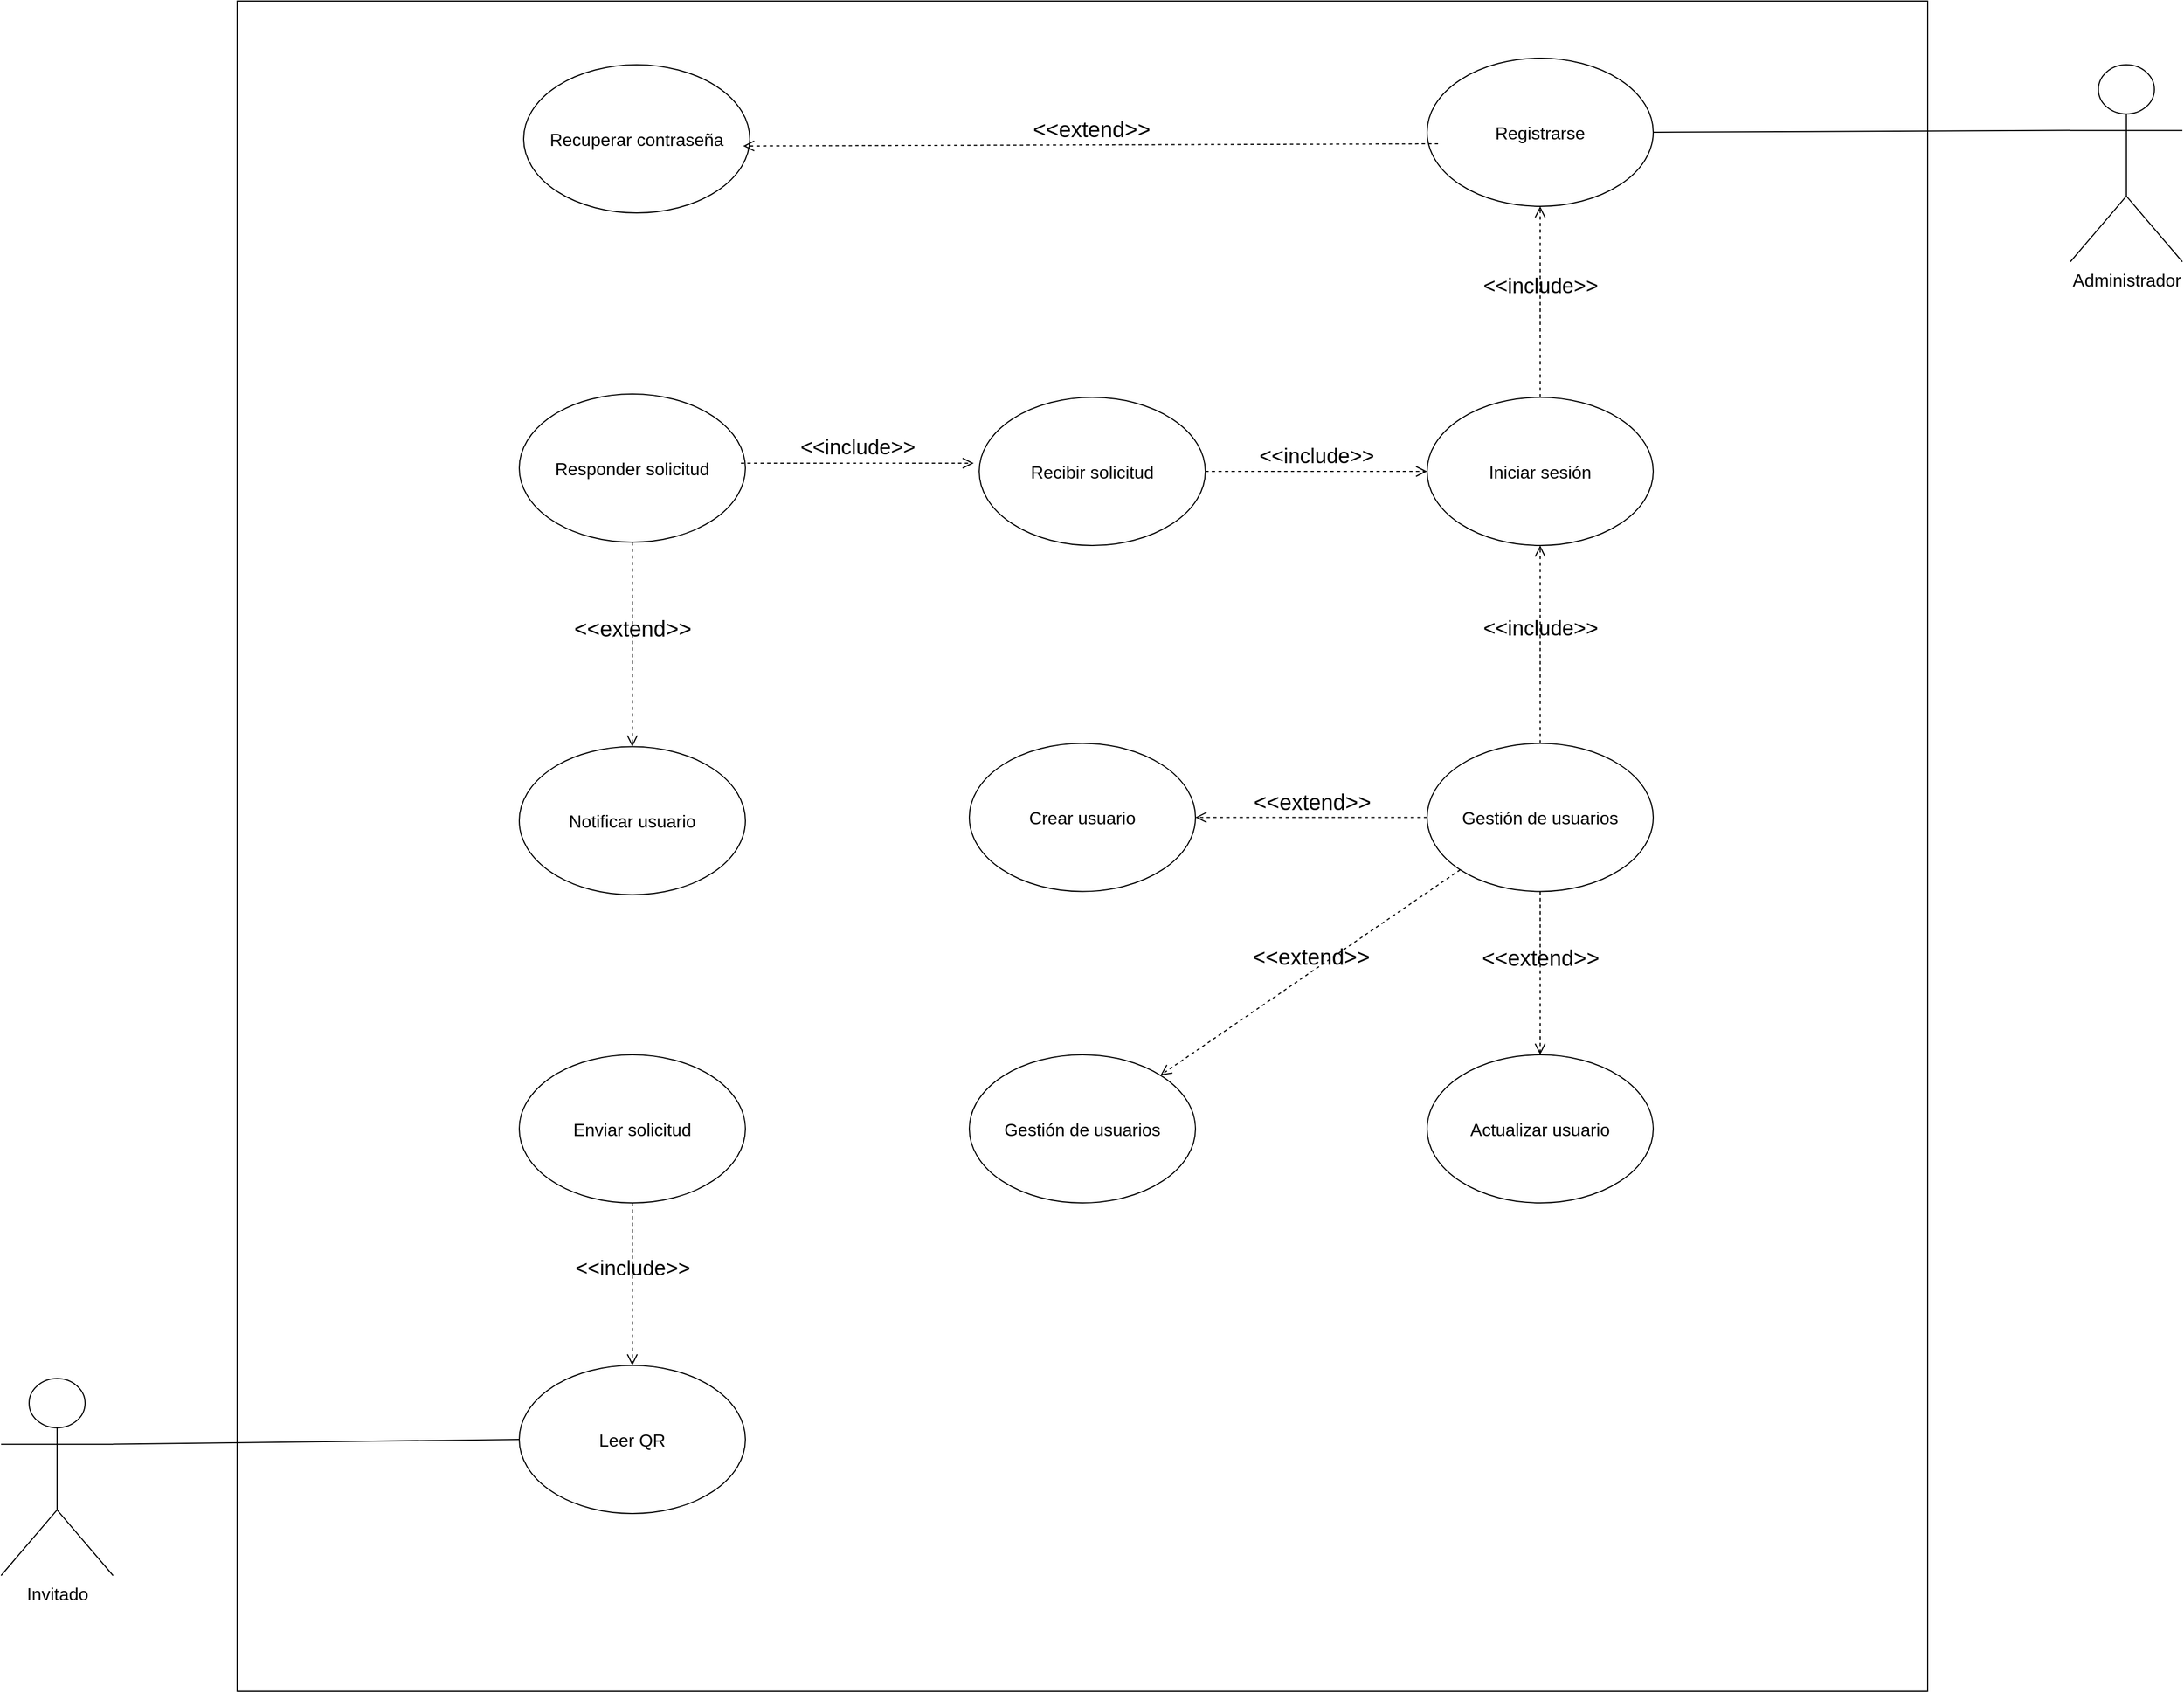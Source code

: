<mxfile version="21.6.8" type="device">
  <diagram name="Page-1" id="4r03dHbfyTE6OyfJmPza">
    <mxGraphModel dx="3543" dy="1873" grid="0" gridSize="10" guides="1" tooltips="1" connect="1" arrows="1" fold="1" page="0" pageScale="1" pageWidth="850" pageHeight="1100" math="0" shadow="0">
      <root>
        <mxCell id="0" />
        <mxCell id="1" parent="0" />
        <mxCell id="ze89FVDKxorHZtrna_4w-1" value="" style="whiteSpace=wrap;html=1;aspect=fixed;fontSize=16;rotation=-90;" parent="1" vertex="1">
          <mxGeometry x="-767" y="-149" width="1540" height="1540" as="geometry" />
        </mxCell>
        <mxCell id="ze89FVDKxorHZtrna_4w-5" value="Administrador" style="shape=umlActor;verticalLabelPosition=bottom;verticalAlign=top;html=1;outlineConnect=0;fontSize=16;" parent="1" vertex="1">
          <mxGeometry x="903" y="-91" width="102" height="179.5" as="geometry" />
        </mxCell>
        <mxCell id="ze89FVDKxorHZtrna_4w-45" value="Recuperar contraseña" style="ellipse;whiteSpace=wrap;html=1;fontSize=16;" parent="1" vertex="1">
          <mxGeometry x="-506" y="-91" width="206" height="135" as="geometry" />
        </mxCell>
        <mxCell id="ze89FVDKxorHZtrna_4w-48" value="Iniciar sesión" style="ellipse;whiteSpace=wrap;html=1;fontSize=16;" parent="1" vertex="1">
          <mxGeometry x="317" y="212" width="206" height="135" as="geometry" />
        </mxCell>
        <mxCell id="EULT1-mNIWhbA2pyp3R4-5" style="edgeStyle=none;curved=1;rounded=0;orthogonalLoop=1;jettySize=auto;html=1;exitX=1;exitY=0.5;exitDx=0;exitDy=0;entryX=0;entryY=0.333;entryDx=0;entryDy=0;entryPerimeter=0;fontSize=12;startSize=8;endSize=8;endArrow=none;endFill=0;" parent="1" source="ze89FVDKxorHZtrna_4w-49" target="ze89FVDKxorHZtrna_4w-5" edge="1">
          <mxGeometry relative="1" as="geometry">
            <mxPoint x="737" y="461.083" as="targetPoint" />
          </mxGeometry>
        </mxCell>
        <mxCell id="ze89FVDKxorHZtrna_4w-49" value="Registrarse" style="ellipse;whiteSpace=wrap;html=1;fontSize=16;" parent="1" vertex="1">
          <mxGeometry x="317" y="-97" width="206" height="135" as="geometry" />
        </mxCell>
        <mxCell id="ze89FVDKxorHZtrna_4w-52" value="Recibir solicitud" style="ellipse;whiteSpace=wrap;html=1;fontSize=16;" parent="1" vertex="1">
          <mxGeometry x="-91" y="212" width="206" height="135" as="geometry" />
        </mxCell>
        <mxCell id="ze89FVDKxorHZtrna_4w-53" value="Notificar usuario" style="ellipse;whiteSpace=wrap;html=1;fontSize=16;" parent="1" vertex="1">
          <mxGeometry x="-510" y="530.24" width="206" height="135" as="geometry" />
        </mxCell>
        <mxCell id="ze89FVDKxorHZtrna_4w-54" value="Responder solicitud" style="ellipse;whiteSpace=wrap;html=1;fontSize=16;" parent="1" vertex="1">
          <mxGeometry x="-510" y="209" width="206" height="135" as="geometry" />
        </mxCell>
        <mxCell id="EULT1-mNIWhbA2pyp3R4-15" value="&lt;font style=&quot;font-size: 20px;&quot;&gt;&amp;lt;&amp;lt;extend&amp;gt;&amp;gt;&lt;/font&gt;" style="endArrow=open;startArrow=none;endFill=0;startFill=0;endSize=8;html=1;verticalAlign=bottom;dashed=1;labelBackgroundColor=none;rounded=0;fontSize=12;curved=1;entryX=0.5;entryY=0;entryDx=0;entryDy=0;exitX=0.5;exitY=1;exitDx=0;exitDy=0;" parent="1" source="ze89FVDKxorHZtrna_4w-54" target="ze89FVDKxorHZtrna_4w-53" edge="1">
          <mxGeometry width="160" relative="1" as="geometry">
            <mxPoint x="-564" y="512" as="sourcePoint" />
            <mxPoint x="-404" y="512" as="targetPoint" />
          </mxGeometry>
        </mxCell>
        <mxCell id="EULT1-mNIWhbA2pyp3R4-16" value="&lt;font style=&quot;font-size: 19px;&quot;&gt;&amp;lt;&amp;lt;include&amp;gt;&amp;gt;&lt;/font&gt;" style="endArrow=open;startArrow=none;endFill=0;startFill=0;endSize=8;html=1;verticalAlign=bottom;dashed=1;labelBackgroundColor=none;rounded=0;fontSize=12;curved=1;exitX=1;exitY=0.5;exitDx=0;exitDy=0;entryX=0;entryY=0.5;entryDx=0;entryDy=0;" parent="1" source="ze89FVDKxorHZtrna_4w-52" target="ze89FVDKxorHZtrna_4w-48" edge="1">
          <mxGeometry width="160" relative="1" as="geometry">
            <mxPoint x="126" y="334" as="sourcePoint" />
            <mxPoint x="286" y="334" as="targetPoint" />
          </mxGeometry>
        </mxCell>
        <mxCell id="jYC-oOUQRNTP8EpMJbl4-6" style="edgeStyle=none;curved=1;rounded=0;orthogonalLoop=1;jettySize=auto;html=1;exitX=1;exitY=0.333;exitDx=0;exitDy=0;exitPerimeter=0;entryX=0;entryY=0.5;entryDx=0;entryDy=0;fontSize=12;startSize=8;endSize=8;endArrow=none;endFill=0;" parent="1" source="jYC-oOUQRNTP8EpMJbl4-2" target="jYC-oOUQRNTP8EpMJbl4-4" edge="1">
          <mxGeometry relative="1" as="geometry" />
        </mxCell>
        <mxCell id="jYC-oOUQRNTP8EpMJbl4-2" value="Invitado" style="shape=umlActor;verticalLabelPosition=bottom;verticalAlign=top;html=1;outlineConnect=0;fontSize=16;" parent="1" vertex="1">
          <mxGeometry x="-982" y="1106" width="102" height="179.5" as="geometry" />
        </mxCell>
        <mxCell id="jYC-oOUQRNTP8EpMJbl4-4" value="Leer QR" style="ellipse;whiteSpace=wrap;html=1;fontSize=16;" parent="1" vertex="1">
          <mxGeometry x="-510" y="1094" width="206" height="135" as="geometry" />
        </mxCell>
        <mxCell id="jYC-oOUQRNTP8EpMJbl4-5" value="Enviar solicitud" style="ellipse;whiteSpace=wrap;html=1;fontSize=16;" parent="1" vertex="1">
          <mxGeometry x="-510" y="811" width="206" height="135" as="geometry" />
        </mxCell>
        <mxCell id="jYC-oOUQRNTP8EpMJbl4-10" value="&lt;font style=&quot;font-size: 19px;&quot;&gt;&amp;lt;&amp;lt;include&amp;gt;&amp;gt;&lt;/font&gt;" style="endArrow=open;startArrow=none;endFill=0;startFill=0;endSize=8;html=1;verticalAlign=bottom;dashed=1;labelBackgroundColor=none;rounded=0;fontSize=12;curved=1;entryX=0.5;entryY=1;entryDx=0;entryDy=0;exitX=0.5;exitY=0;exitDx=0;exitDy=0;" parent="1" source="ze89FVDKxorHZtrna_4w-48" target="ze89FVDKxorHZtrna_4w-49" edge="1">
          <mxGeometry width="160" relative="1" as="geometry">
            <mxPoint x="420" y="306" as="sourcePoint" />
            <mxPoint x="430.125" y="168.999" as="targetPoint" />
          </mxGeometry>
        </mxCell>
        <mxCell id="jYC-oOUQRNTP8EpMJbl4-14" value="&lt;font style=&quot;font-size: 19px;&quot;&gt;&amp;lt;&amp;lt;include&amp;gt;&amp;gt;&lt;/font&gt;" style="endArrow=open;startArrow=none;endFill=0;startFill=0;endSize=8;html=1;verticalAlign=bottom;dashed=1;labelBackgroundColor=none;rounded=0;fontSize=12;curved=1;" parent="1" edge="1">
          <mxGeometry width="160" relative="1" as="geometry">
            <mxPoint x="-308" y="272" as="sourcePoint" />
            <mxPoint x="-96" y="272" as="targetPoint" />
          </mxGeometry>
        </mxCell>
        <mxCell id="24uOFaUmsio1ot4KZlxF-1" value="Gestión de usuarios" style="ellipse;whiteSpace=wrap;html=1;fontSize=16;" parent="1" vertex="1">
          <mxGeometry x="317" y="527.24" width="206" height="135" as="geometry" />
        </mxCell>
        <mxCell id="24uOFaUmsio1ot4KZlxF-3" value="Crear usuario" style="ellipse;whiteSpace=wrap;html=1;fontSize=16;" parent="1" vertex="1">
          <mxGeometry x="-100" y="527.24" width="206" height="135" as="geometry" />
        </mxCell>
        <mxCell id="24uOFaUmsio1ot4KZlxF-7" value="&lt;font style=&quot;font-size: 20px;&quot;&gt;&amp;lt;&amp;lt;extend&amp;gt;&amp;gt;&lt;/font&gt;" style="endArrow=open;startArrow=none;endFill=0;startFill=0;endSize=8;html=1;verticalAlign=bottom;dashed=1;labelBackgroundColor=none;rounded=0;fontSize=12;curved=1;exitX=0;exitY=0.5;exitDx=0;exitDy=0;" parent="1" edge="1">
          <mxGeometry width="160" relative="1" as="geometry">
            <mxPoint x="327" y="-19" as="sourcePoint" />
            <mxPoint x="-306" y="-17" as="targetPoint" />
          </mxGeometry>
        </mxCell>
        <mxCell id="24uOFaUmsio1ot4KZlxF-10" value="&lt;font style=&quot;font-size: 20px;&quot;&gt;&amp;lt;&amp;lt;extend&amp;gt;&amp;gt;&lt;/font&gt;" style="endArrow=open;startArrow=none;endFill=0;startFill=0;endSize=8;html=1;verticalAlign=bottom;dashed=1;labelBackgroundColor=none;rounded=0;fontSize=12;curved=1;entryX=1;entryY=0.5;entryDx=0;entryDy=0;exitX=0;exitY=0.5;exitDx=0;exitDy=0;" parent="1" source="24uOFaUmsio1ot4KZlxF-1" target="24uOFaUmsio1ot4KZlxF-3" edge="1">
          <mxGeometry width="160" relative="1" as="geometry">
            <mxPoint x="347" y="-99" as="sourcePoint" />
            <mxPoint x="-270" y="-97" as="targetPoint" />
          </mxGeometry>
        </mxCell>
        <mxCell id="24uOFaUmsio1ot4KZlxF-11" value="Actualizar usuario" style="ellipse;whiteSpace=wrap;html=1;fontSize=16;" parent="1" vertex="1">
          <mxGeometry x="317" y="811" width="206" height="135" as="geometry" />
        </mxCell>
        <mxCell id="24uOFaUmsio1ot4KZlxF-12" value="Gestión de usuarios" style="ellipse;whiteSpace=wrap;html=1;fontSize=16;" parent="1" vertex="1">
          <mxGeometry x="-100" y="811" width="206" height="135" as="geometry" />
        </mxCell>
        <mxCell id="24uOFaUmsio1ot4KZlxF-14" value="&lt;font style=&quot;font-size: 20px;&quot;&gt;&amp;lt;&amp;lt;extend&amp;gt;&amp;gt;&lt;/font&gt;" style="endArrow=open;startArrow=none;endFill=0;startFill=0;endSize=8;html=1;verticalAlign=bottom;dashed=1;labelBackgroundColor=none;rounded=0;fontSize=12;curved=1;exitX=0;exitY=1;exitDx=0;exitDy=0;" parent="1" source="24uOFaUmsio1ot4KZlxF-1" target="24uOFaUmsio1ot4KZlxF-12" edge="1">
          <mxGeometry width="160" relative="1" as="geometry">
            <mxPoint x="327" y="605" as="sourcePoint" />
            <mxPoint x="116" y="605" as="targetPoint" />
          </mxGeometry>
        </mxCell>
        <mxCell id="24uOFaUmsio1ot4KZlxF-15" value="&lt;font style=&quot;font-size: 20px;&quot;&gt;&amp;lt;&amp;lt;extend&amp;gt;&amp;gt;&lt;/font&gt;" style="endArrow=open;startArrow=none;endFill=0;startFill=0;endSize=8;html=1;verticalAlign=bottom;dashed=1;labelBackgroundColor=none;rounded=0;fontSize=12;curved=1;entryX=0.5;entryY=0;entryDx=0;entryDy=0;exitX=0.5;exitY=1;exitDx=0;exitDy=0;" parent="1" source="24uOFaUmsio1ot4KZlxF-1" target="24uOFaUmsio1ot4KZlxF-11" edge="1">
          <mxGeometry width="160" relative="1" as="geometry">
            <mxPoint x="337" y="615" as="sourcePoint" />
            <mxPoint x="126" y="615" as="targetPoint" />
          </mxGeometry>
        </mxCell>
        <mxCell id="24uOFaUmsio1ot4KZlxF-16" value="&lt;font style=&quot;font-size: 19px;&quot;&gt;&amp;lt;&amp;lt;include&amp;gt;&amp;gt;&lt;/font&gt;" style="endArrow=open;startArrow=none;endFill=0;startFill=0;endSize=8;html=1;verticalAlign=bottom;dashed=1;labelBackgroundColor=none;rounded=0;fontSize=12;curved=1;exitX=0.5;exitY=1;exitDx=0;exitDy=0;" parent="1" source="jYC-oOUQRNTP8EpMJbl4-5" target="jYC-oOUQRNTP8EpMJbl4-4" edge="1">
          <mxGeometry width="160" relative="1" as="geometry">
            <mxPoint x="125" y="290" as="sourcePoint" />
            <mxPoint x="327" y="290" as="targetPoint" />
          </mxGeometry>
        </mxCell>
        <mxCell id="24uOFaUmsio1ot4KZlxF-17" value="&lt;font style=&quot;font-size: 19px;&quot;&gt;&amp;lt;&amp;lt;include&amp;gt;&amp;gt;&lt;/font&gt;" style="endArrow=open;startArrow=none;endFill=0;startFill=0;endSize=8;html=1;verticalAlign=bottom;dashed=1;labelBackgroundColor=none;rounded=0;fontSize=12;curved=1;exitX=0.5;exitY=0;exitDx=0;exitDy=0;entryX=0.5;entryY=1;entryDx=0;entryDy=0;" parent="1" source="24uOFaUmsio1ot4KZlxF-1" target="ze89FVDKxorHZtrna_4w-48" edge="1">
          <mxGeometry width="160" relative="1" as="geometry">
            <mxPoint x="125" y="290" as="sourcePoint" />
            <mxPoint x="327" y="290" as="targetPoint" />
          </mxGeometry>
        </mxCell>
      </root>
    </mxGraphModel>
  </diagram>
</mxfile>
